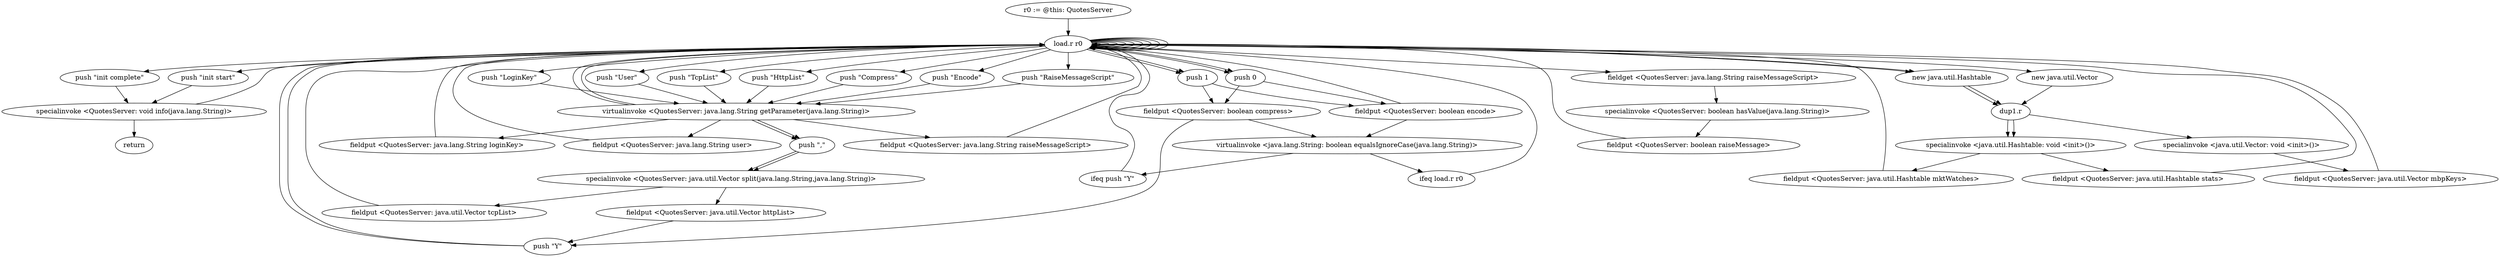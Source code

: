 digraph "" {
    "r0 := @this: QuotesServer"
    "load.r r0"
    "r0 := @this: QuotesServer"->"load.r r0";
    "push \"init start\""
    "load.r r0"->"push \"init start\"";
    "specialinvoke <QuotesServer: void info(java.lang.String)>"
    "push \"init start\""->"specialinvoke <QuotesServer: void info(java.lang.String)>";
    "specialinvoke <QuotesServer: void info(java.lang.String)>"->"load.r r0";
    "load.r r0"->"load.r r0";
    "push \"LoginKey\""
    "load.r r0"->"push \"LoginKey\"";
    "virtualinvoke <QuotesServer: java.lang.String getParameter(java.lang.String)>"
    "push \"LoginKey\""->"virtualinvoke <QuotesServer: java.lang.String getParameter(java.lang.String)>";
    "fieldput <QuotesServer: java.lang.String loginKey>"
    "virtualinvoke <QuotesServer: java.lang.String getParameter(java.lang.String)>"->"fieldput <QuotesServer: java.lang.String loginKey>";
    "fieldput <QuotesServer: java.lang.String loginKey>"->"load.r r0";
    "load.r r0"->"load.r r0";
    "push \"User\""
    "load.r r0"->"push \"User\"";
    "push \"User\""->"virtualinvoke <QuotesServer: java.lang.String getParameter(java.lang.String)>";
    "fieldput <QuotesServer: java.lang.String user>"
    "virtualinvoke <QuotesServer: java.lang.String getParameter(java.lang.String)>"->"fieldput <QuotesServer: java.lang.String user>";
    "fieldput <QuotesServer: java.lang.String user>"->"load.r r0";
    "load.r r0"->"load.r r0";
    "load.r r0"->"load.r r0";
    "push \"TcpList\""
    "load.r r0"->"push \"TcpList\"";
    "push \"TcpList\""->"virtualinvoke <QuotesServer: java.lang.String getParameter(java.lang.String)>";
    "push \",\""
    "virtualinvoke <QuotesServer: java.lang.String getParameter(java.lang.String)>"->"push \",\"";
    "specialinvoke <QuotesServer: java.util.Vector split(java.lang.String,java.lang.String)>"
    "push \",\""->"specialinvoke <QuotesServer: java.util.Vector split(java.lang.String,java.lang.String)>";
    "fieldput <QuotesServer: java.util.Vector tcpList>"
    "specialinvoke <QuotesServer: java.util.Vector split(java.lang.String,java.lang.String)>"->"fieldput <QuotesServer: java.util.Vector tcpList>";
    "fieldput <QuotesServer: java.util.Vector tcpList>"->"load.r r0";
    "load.r r0"->"load.r r0";
    "load.r r0"->"load.r r0";
    "push \"HttpList\""
    "load.r r0"->"push \"HttpList\"";
    "push \"HttpList\""->"virtualinvoke <QuotesServer: java.lang.String getParameter(java.lang.String)>";
    "virtualinvoke <QuotesServer: java.lang.String getParameter(java.lang.String)>"->"push \",\"";
    "push \",\""->"specialinvoke <QuotesServer: java.util.Vector split(java.lang.String,java.lang.String)>";
    "fieldput <QuotesServer: java.util.Vector httpList>"
    "specialinvoke <QuotesServer: java.util.Vector split(java.lang.String,java.lang.String)>"->"fieldput <QuotesServer: java.util.Vector httpList>";
    "push \"Y\""
    "fieldput <QuotesServer: java.util.Vector httpList>"->"push \"Y\"";
    "push \"Y\""->"load.r r0";
    "push \"Compress\""
    "load.r r0"->"push \"Compress\"";
    "push \"Compress\""->"virtualinvoke <QuotesServer: java.lang.String getParameter(java.lang.String)>";
    "virtualinvoke <QuotesServer: java.lang.String getParameter(java.lang.String)>"->"load.r r0";
    "push 0"
    "load.r r0"->"push 0";
    "fieldput <QuotesServer: boolean compress>"
    "push 0"->"fieldput <QuotesServer: boolean compress>";
    "virtualinvoke <java.lang.String: boolean equalsIgnoreCase(java.lang.String)>"
    "fieldput <QuotesServer: boolean compress>"->"virtualinvoke <java.lang.String: boolean equalsIgnoreCase(java.lang.String)>";
    "ifeq push \"Y\""
    "virtualinvoke <java.lang.String: boolean equalsIgnoreCase(java.lang.String)>"->"ifeq push \"Y\"";
    "ifeq push \"Y\""->"load.r r0";
    "push 1"
    "load.r r0"->"push 1";
    "push 1"->"fieldput <QuotesServer: boolean compress>";
    "fieldput <QuotesServer: boolean compress>"->"push \"Y\"";
    "push \"Y\""->"load.r r0";
    "push \"Encode\""
    "load.r r0"->"push \"Encode\"";
    "push \"Encode\""->"virtualinvoke <QuotesServer: java.lang.String getParameter(java.lang.String)>";
    "virtualinvoke <QuotesServer: java.lang.String getParameter(java.lang.String)>"->"load.r r0";
    "load.r r0"->"push 0";
    "fieldput <QuotesServer: boolean encode>"
    "push 0"->"fieldput <QuotesServer: boolean encode>";
    "fieldput <QuotesServer: boolean encode>"->"virtualinvoke <java.lang.String: boolean equalsIgnoreCase(java.lang.String)>";
    "ifeq load.r r0"
    "virtualinvoke <java.lang.String: boolean equalsIgnoreCase(java.lang.String)>"->"ifeq load.r r0";
    "ifeq load.r r0"->"load.r r0";
    "load.r r0"->"push 1";
    "push 1"->"fieldput <QuotesServer: boolean encode>";
    "fieldput <QuotesServer: boolean encode>"->"load.r r0";
    "load.r r0"->"load.r r0";
    "push \"RaiseMessageScript\""
    "load.r r0"->"push \"RaiseMessageScript\"";
    "push \"RaiseMessageScript\""->"virtualinvoke <QuotesServer: java.lang.String getParameter(java.lang.String)>";
    "fieldput <QuotesServer: java.lang.String raiseMessageScript>"
    "virtualinvoke <QuotesServer: java.lang.String getParameter(java.lang.String)>"->"fieldput <QuotesServer: java.lang.String raiseMessageScript>";
    "fieldput <QuotesServer: java.lang.String raiseMessageScript>"->"load.r r0";
    "load.r r0"->"load.r r0";
    "load.r r0"->"load.r r0";
    "fieldget <QuotesServer: java.lang.String raiseMessageScript>"
    "load.r r0"->"fieldget <QuotesServer: java.lang.String raiseMessageScript>";
    "specialinvoke <QuotesServer: boolean hasValue(java.lang.String)>"
    "fieldget <QuotesServer: java.lang.String raiseMessageScript>"->"specialinvoke <QuotesServer: boolean hasValue(java.lang.String)>";
    "fieldput <QuotesServer: boolean raiseMessage>"
    "specialinvoke <QuotesServer: boolean hasValue(java.lang.String)>"->"fieldput <QuotesServer: boolean raiseMessage>";
    "fieldput <QuotesServer: boolean raiseMessage>"->"load.r r0";
    "new java.util.Hashtable"
    "load.r r0"->"new java.util.Hashtable";
    "dup1.r"
    "new java.util.Hashtable"->"dup1.r";
    "specialinvoke <java.util.Hashtable: void <init>()>"
    "dup1.r"->"specialinvoke <java.util.Hashtable: void <init>()>";
    "fieldput <QuotesServer: java.util.Hashtable mktWatches>"
    "specialinvoke <java.util.Hashtable: void <init>()>"->"fieldput <QuotesServer: java.util.Hashtable mktWatches>";
    "fieldput <QuotesServer: java.util.Hashtable mktWatches>"->"load.r r0";
    "new java.util.Vector"
    "load.r r0"->"new java.util.Vector";
    "new java.util.Vector"->"dup1.r";
    "specialinvoke <java.util.Vector: void <init>()>"
    "dup1.r"->"specialinvoke <java.util.Vector: void <init>()>";
    "fieldput <QuotesServer: java.util.Vector mbpKeys>"
    "specialinvoke <java.util.Vector: void <init>()>"->"fieldput <QuotesServer: java.util.Vector mbpKeys>";
    "fieldput <QuotesServer: java.util.Vector mbpKeys>"->"load.r r0";
    "load.r r0"->"new java.util.Hashtable";
    "new java.util.Hashtable"->"dup1.r";
    "dup1.r"->"specialinvoke <java.util.Hashtable: void <init>()>";
    "fieldput <QuotesServer: java.util.Hashtable stats>"
    "specialinvoke <java.util.Hashtable: void <init>()>"->"fieldput <QuotesServer: java.util.Hashtable stats>";
    "fieldput <QuotesServer: java.util.Hashtable stats>"->"load.r r0";
    "push \"init complete\""
    "load.r r0"->"push \"init complete\"";
    "push \"init complete\""->"specialinvoke <QuotesServer: void info(java.lang.String)>";
    "return"
    "specialinvoke <QuotesServer: void info(java.lang.String)>"->"return";
}
